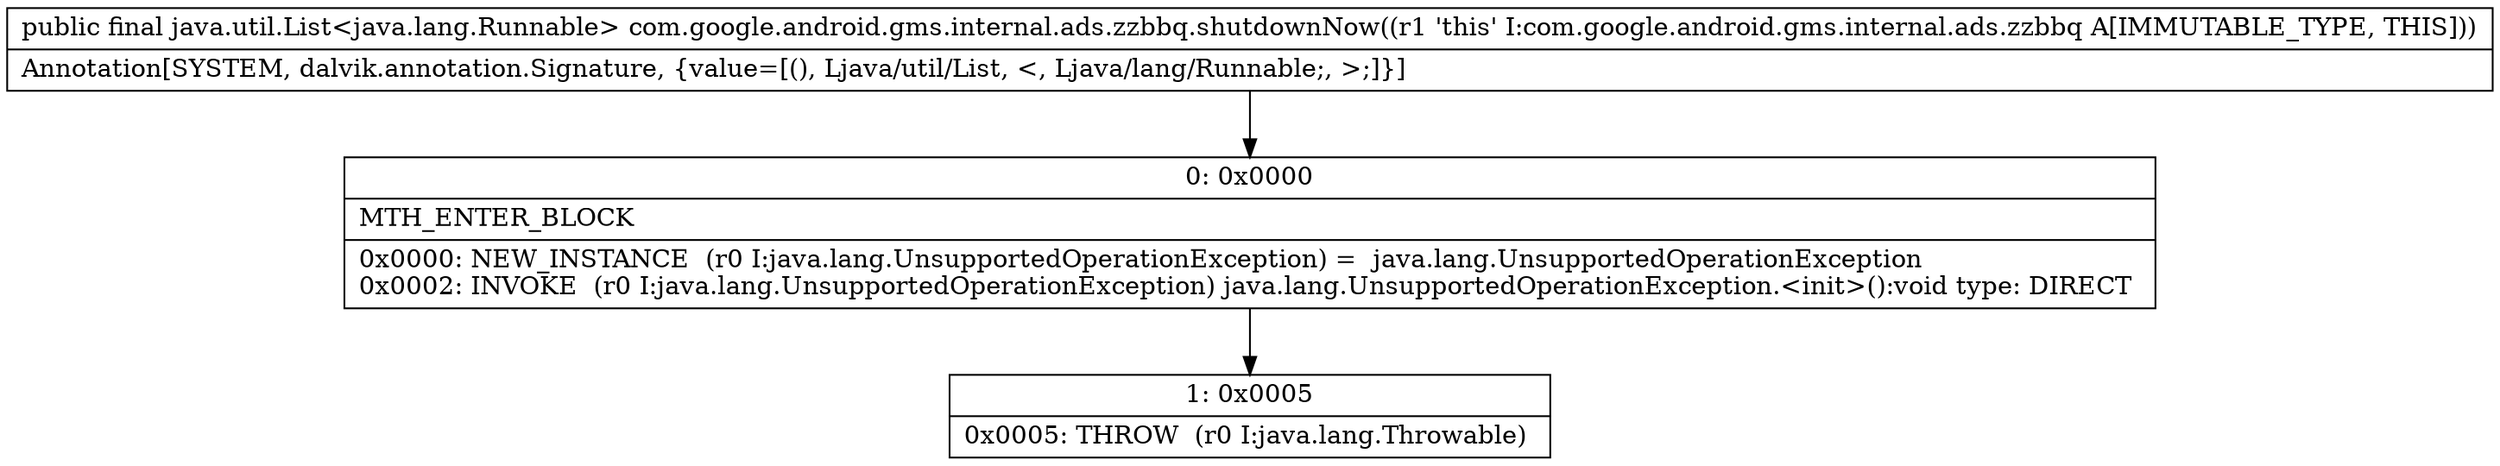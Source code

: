 digraph "CFG forcom.google.android.gms.internal.ads.zzbbq.shutdownNow()Ljava\/util\/List;" {
Node_0 [shape=record,label="{0\:\ 0x0000|MTH_ENTER_BLOCK\l|0x0000: NEW_INSTANCE  (r0 I:java.lang.UnsupportedOperationException) =  java.lang.UnsupportedOperationException \l0x0002: INVOKE  (r0 I:java.lang.UnsupportedOperationException) java.lang.UnsupportedOperationException.\<init\>():void type: DIRECT \l}"];
Node_1 [shape=record,label="{1\:\ 0x0005|0x0005: THROW  (r0 I:java.lang.Throwable) \l}"];
MethodNode[shape=record,label="{public final java.util.List\<java.lang.Runnable\> com.google.android.gms.internal.ads.zzbbq.shutdownNow((r1 'this' I:com.google.android.gms.internal.ads.zzbbq A[IMMUTABLE_TYPE, THIS]))  | Annotation[SYSTEM, dalvik.annotation.Signature, \{value=[(), Ljava\/util\/List, \<, Ljava\/lang\/Runnable;, \>;]\}]\l}"];
MethodNode -> Node_0;
Node_0 -> Node_1;
}


